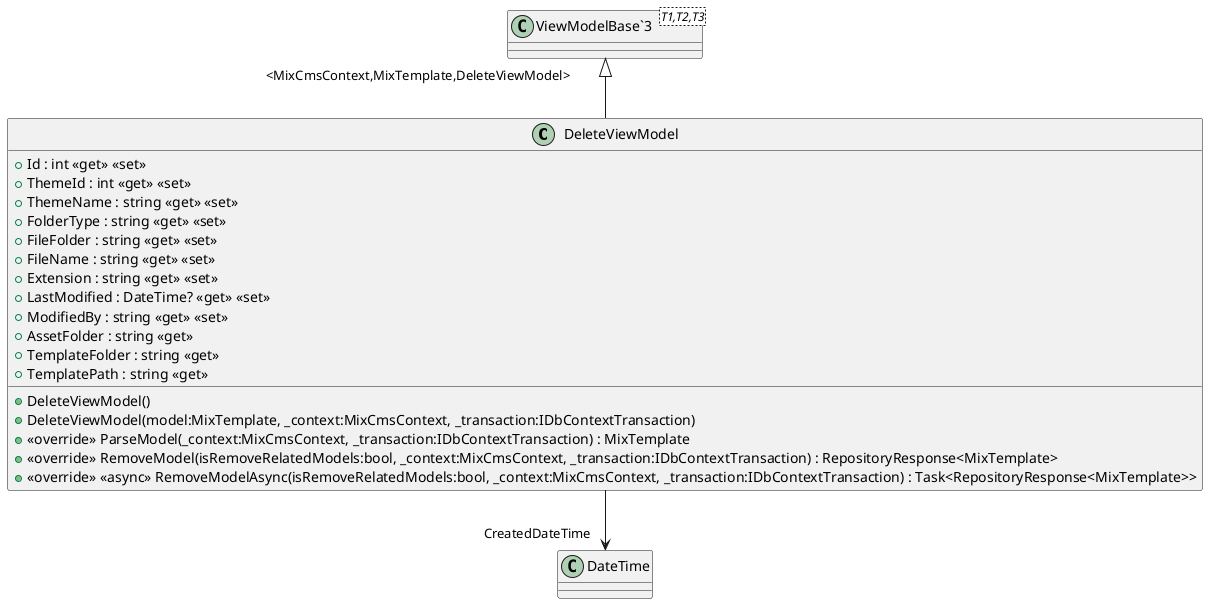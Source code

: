 @startuml
class DeleteViewModel {
    + Id : int <<get>> <<set>>
    + ThemeId : int <<get>> <<set>>
    + ThemeName : string <<get>> <<set>>
    + FolderType : string <<get>> <<set>>
    + FileFolder : string <<get>> <<set>>
    + FileName : string <<get>> <<set>>
    + Extension : string <<get>> <<set>>
    + LastModified : DateTime? <<get>> <<set>>
    + ModifiedBy : string <<get>> <<set>>
    + AssetFolder : string <<get>>
    + TemplateFolder : string <<get>>
    + TemplatePath : string <<get>>
    + DeleteViewModel()
    + DeleteViewModel(model:MixTemplate, _context:MixCmsContext, _transaction:IDbContextTransaction)
    + <<override>> ParseModel(_context:MixCmsContext, _transaction:IDbContextTransaction) : MixTemplate
    + <<override>> RemoveModel(isRemoveRelatedModels:bool, _context:MixCmsContext, _transaction:IDbContextTransaction) : RepositoryResponse<MixTemplate>
    + <<override>> <<async>> RemoveModelAsync(isRemoveRelatedModels:bool, _context:MixCmsContext, _transaction:IDbContextTransaction) : Task<RepositoryResponse<MixTemplate>>
}
class "ViewModelBase`3"<T1,T2,T3> {
}
"ViewModelBase`3" "<MixCmsContext,MixTemplate,DeleteViewModel>" <|-- DeleteViewModel
DeleteViewModel --> "CreatedDateTime" DateTime
@enduml
